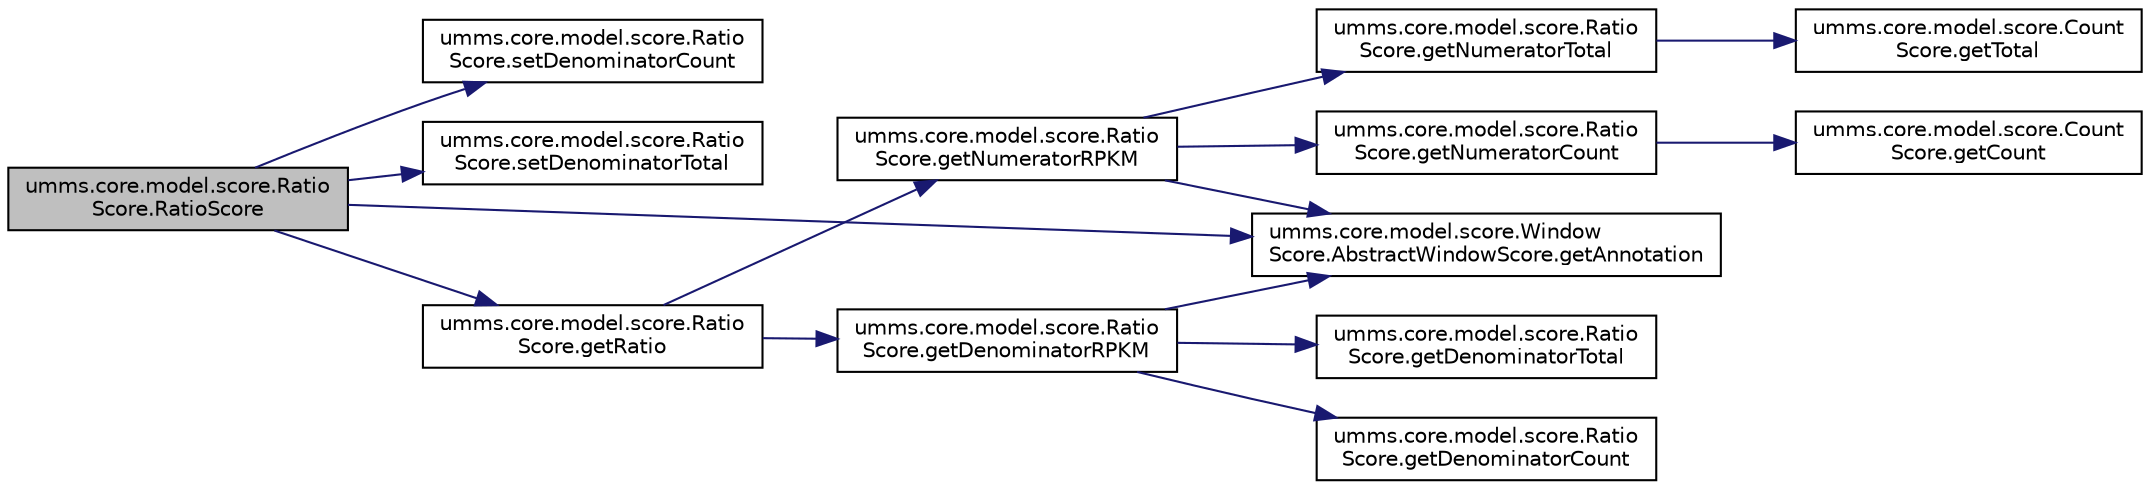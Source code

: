 digraph "umms.core.model.score.RatioScore.RatioScore"
{
  edge [fontname="Helvetica",fontsize="10",labelfontname="Helvetica",labelfontsize="10"];
  node [fontname="Helvetica",fontsize="10",shape=record];
  rankdir="LR";
  Node1 [label="umms.core.model.score.Ratio\lScore.RatioScore",height=0.2,width=0.4,color="black", fillcolor="grey75", style="filled" fontcolor="black"];
  Node1 -> Node2 [color="midnightblue",fontsize="10",style="solid"];
  Node2 [label="umms.core.model.score.Ratio\lScore.setDenominatorCount",height=0.2,width=0.4,color="black", fillcolor="white", style="filled",URL="$classumms_1_1core_1_1model_1_1score_1_1_ratio_score.html#a26d2ff4e83dc5437ee4e1ea9514cb26b"];
  Node1 -> Node3 [color="midnightblue",fontsize="10",style="solid"];
  Node3 [label="umms.core.model.score.Ratio\lScore.setDenominatorTotal",height=0.2,width=0.4,color="black", fillcolor="white", style="filled",URL="$classumms_1_1core_1_1model_1_1score_1_1_ratio_score.html#a020ab1ef12903c21438c2a2fd676b495"];
  Node1 -> Node4 [color="midnightblue",fontsize="10",style="solid"];
  Node4 [label="umms.core.model.score.Window\lScore.AbstractWindowScore.getAnnotation",height=0.2,width=0.4,color="black", fillcolor="white", style="filled",URL="$classumms_1_1core_1_1model_1_1score_1_1_window_score_1_1_abstract_window_score.html#a1005010d00c6d09f70b39da815c3ee38"];
  Node1 -> Node5 [color="midnightblue",fontsize="10",style="solid"];
  Node5 [label="umms.core.model.score.Ratio\lScore.getRatio",height=0.2,width=0.4,color="black", fillcolor="white", style="filled",URL="$classumms_1_1core_1_1model_1_1score_1_1_ratio_score.html#a68c52e528d1195138124c85d638eba7c"];
  Node5 -> Node6 [color="midnightblue",fontsize="10",style="solid"];
  Node6 [label="umms.core.model.score.Ratio\lScore.getNumeratorRPKM",height=0.2,width=0.4,color="black", fillcolor="white", style="filled",URL="$classumms_1_1core_1_1model_1_1score_1_1_ratio_score.html#afe24f7cc069f72f5f01dd4dabe558bda"];
  Node6 -> Node7 [color="midnightblue",fontsize="10",style="solid"];
  Node7 [label="umms.core.model.score.Ratio\lScore.getNumeratorCount",height=0.2,width=0.4,color="black", fillcolor="white", style="filled",URL="$classumms_1_1core_1_1model_1_1score_1_1_ratio_score.html#af7b4d14fef9b8f950b5b6d42d74db4bb"];
  Node7 -> Node8 [color="midnightblue",fontsize="10",style="solid"];
  Node8 [label="umms.core.model.score.Count\lScore.getCount",height=0.2,width=0.4,color="black", fillcolor="white", style="filled",URL="$classumms_1_1core_1_1model_1_1score_1_1_count_score.html#a906acf2141cba6fab150c85de37ca2b5"];
  Node6 -> Node9 [color="midnightblue",fontsize="10",style="solid"];
  Node9 [label="umms.core.model.score.Ratio\lScore.getNumeratorTotal",height=0.2,width=0.4,color="black", fillcolor="white", style="filled",URL="$classumms_1_1core_1_1model_1_1score_1_1_ratio_score.html#acb1ab9baaeec7bc88420b065a09a4060"];
  Node9 -> Node10 [color="midnightblue",fontsize="10",style="solid"];
  Node10 [label="umms.core.model.score.Count\lScore.getTotal",height=0.2,width=0.4,color="black", fillcolor="white", style="filled",URL="$classumms_1_1core_1_1model_1_1score_1_1_count_score.html#a4668d5a19912f7f9bf52c6c3b8fe2b2c"];
  Node6 -> Node4 [color="midnightblue",fontsize="10",style="solid"];
  Node5 -> Node11 [color="midnightblue",fontsize="10",style="solid"];
  Node11 [label="umms.core.model.score.Ratio\lScore.getDenominatorRPKM",height=0.2,width=0.4,color="black", fillcolor="white", style="filled",URL="$classumms_1_1core_1_1model_1_1score_1_1_ratio_score.html#a3dcbd0b94b85adddb54348d075650260"];
  Node11 -> Node12 [color="midnightblue",fontsize="10",style="solid"];
  Node12 [label="umms.core.model.score.Ratio\lScore.getDenominatorCount",height=0.2,width=0.4,color="black", fillcolor="white", style="filled",URL="$classumms_1_1core_1_1model_1_1score_1_1_ratio_score.html#a016968c6cc0959776ace843c2c784616"];
  Node11 -> Node13 [color="midnightblue",fontsize="10",style="solid"];
  Node13 [label="umms.core.model.score.Ratio\lScore.getDenominatorTotal",height=0.2,width=0.4,color="black", fillcolor="white", style="filled",URL="$classumms_1_1core_1_1model_1_1score_1_1_ratio_score.html#a97082aeb1ae49329276a789ba12124cb"];
  Node11 -> Node4 [color="midnightblue",fontsize="10",style="solid"];
}
